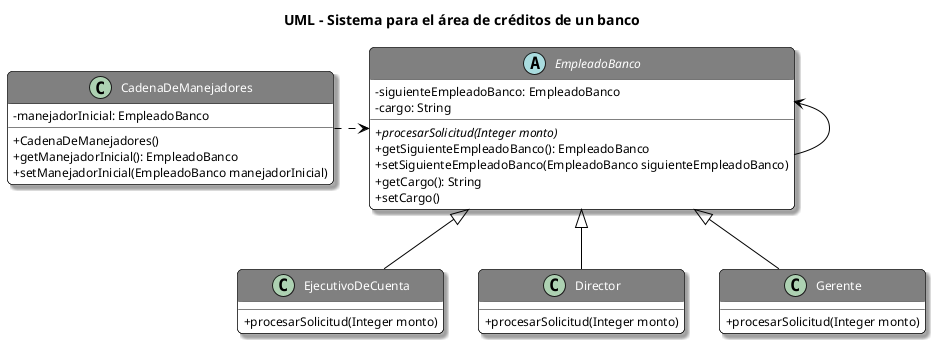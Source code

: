 @startuml
'https://plantuml.com/class-diagram
'___________STYLES___________
title UML - Sistema para el área de créditos de un banco
skinparam classAttributeIconSize 0
skinparam backgroundColor White
skinparam RoundCorner 10
skinparam Shadowing true

skinparam class {
    ArrowColor Black
    BackgroundColor White
    HeaderBackgroundColor Gray
    BorderColor Black
    FontColor White
    FontSize 14
    AttributeFontSize 12
}

skinparam object{
    ArrowColor Black
    BackgroundColor White
    BorderColor Black
    FontColor Black
    FontSize 14
    AttributeFontSize 12
}

skinparam note {
    BackgroundColor LightYellow
    BorderColor Black
}

'___________UML___________

abstract EmpleadoBanco {
- siguienteEmpleadoBanco: EmpleadoBanco
- cargo: String
+{abstract}procesarSolicitud(Integer monto)
+getSiguienteEmpleadoBanco(): EmpleadoBanco
+setSiguienteEmpleadoBanco(EmpleadoBanco siguienteEmpleadoBanco)
+getCargo(): String
+setCargo()
}

class EjecutivoDeCuenta {
+procesarSolicitud(Integer monto)
}

class Director {
+procesarSolicitud(Integer monto)
}

class Gerente {
+procesarSolicitud(Integer monto)
}

class CadenaDeManejadores {
-manejadorInicial: EmpleadoBanco
+CadenaDeManejadores()
+getManejadorInicial(): EmpleadoBanco
+setManejadorInicial(EmpleadoBanco manejadorInicial)
}

EmpleadoBanco <- EmpleadoBanco
EmpleadoBanco <|-- EjecutivoDeCuenta
EmpleadoBanco <|-- Gerente
EmpleadoBanco <|-- Director
CadenaDeManejadores .> EmpleadoBanco

@enduml